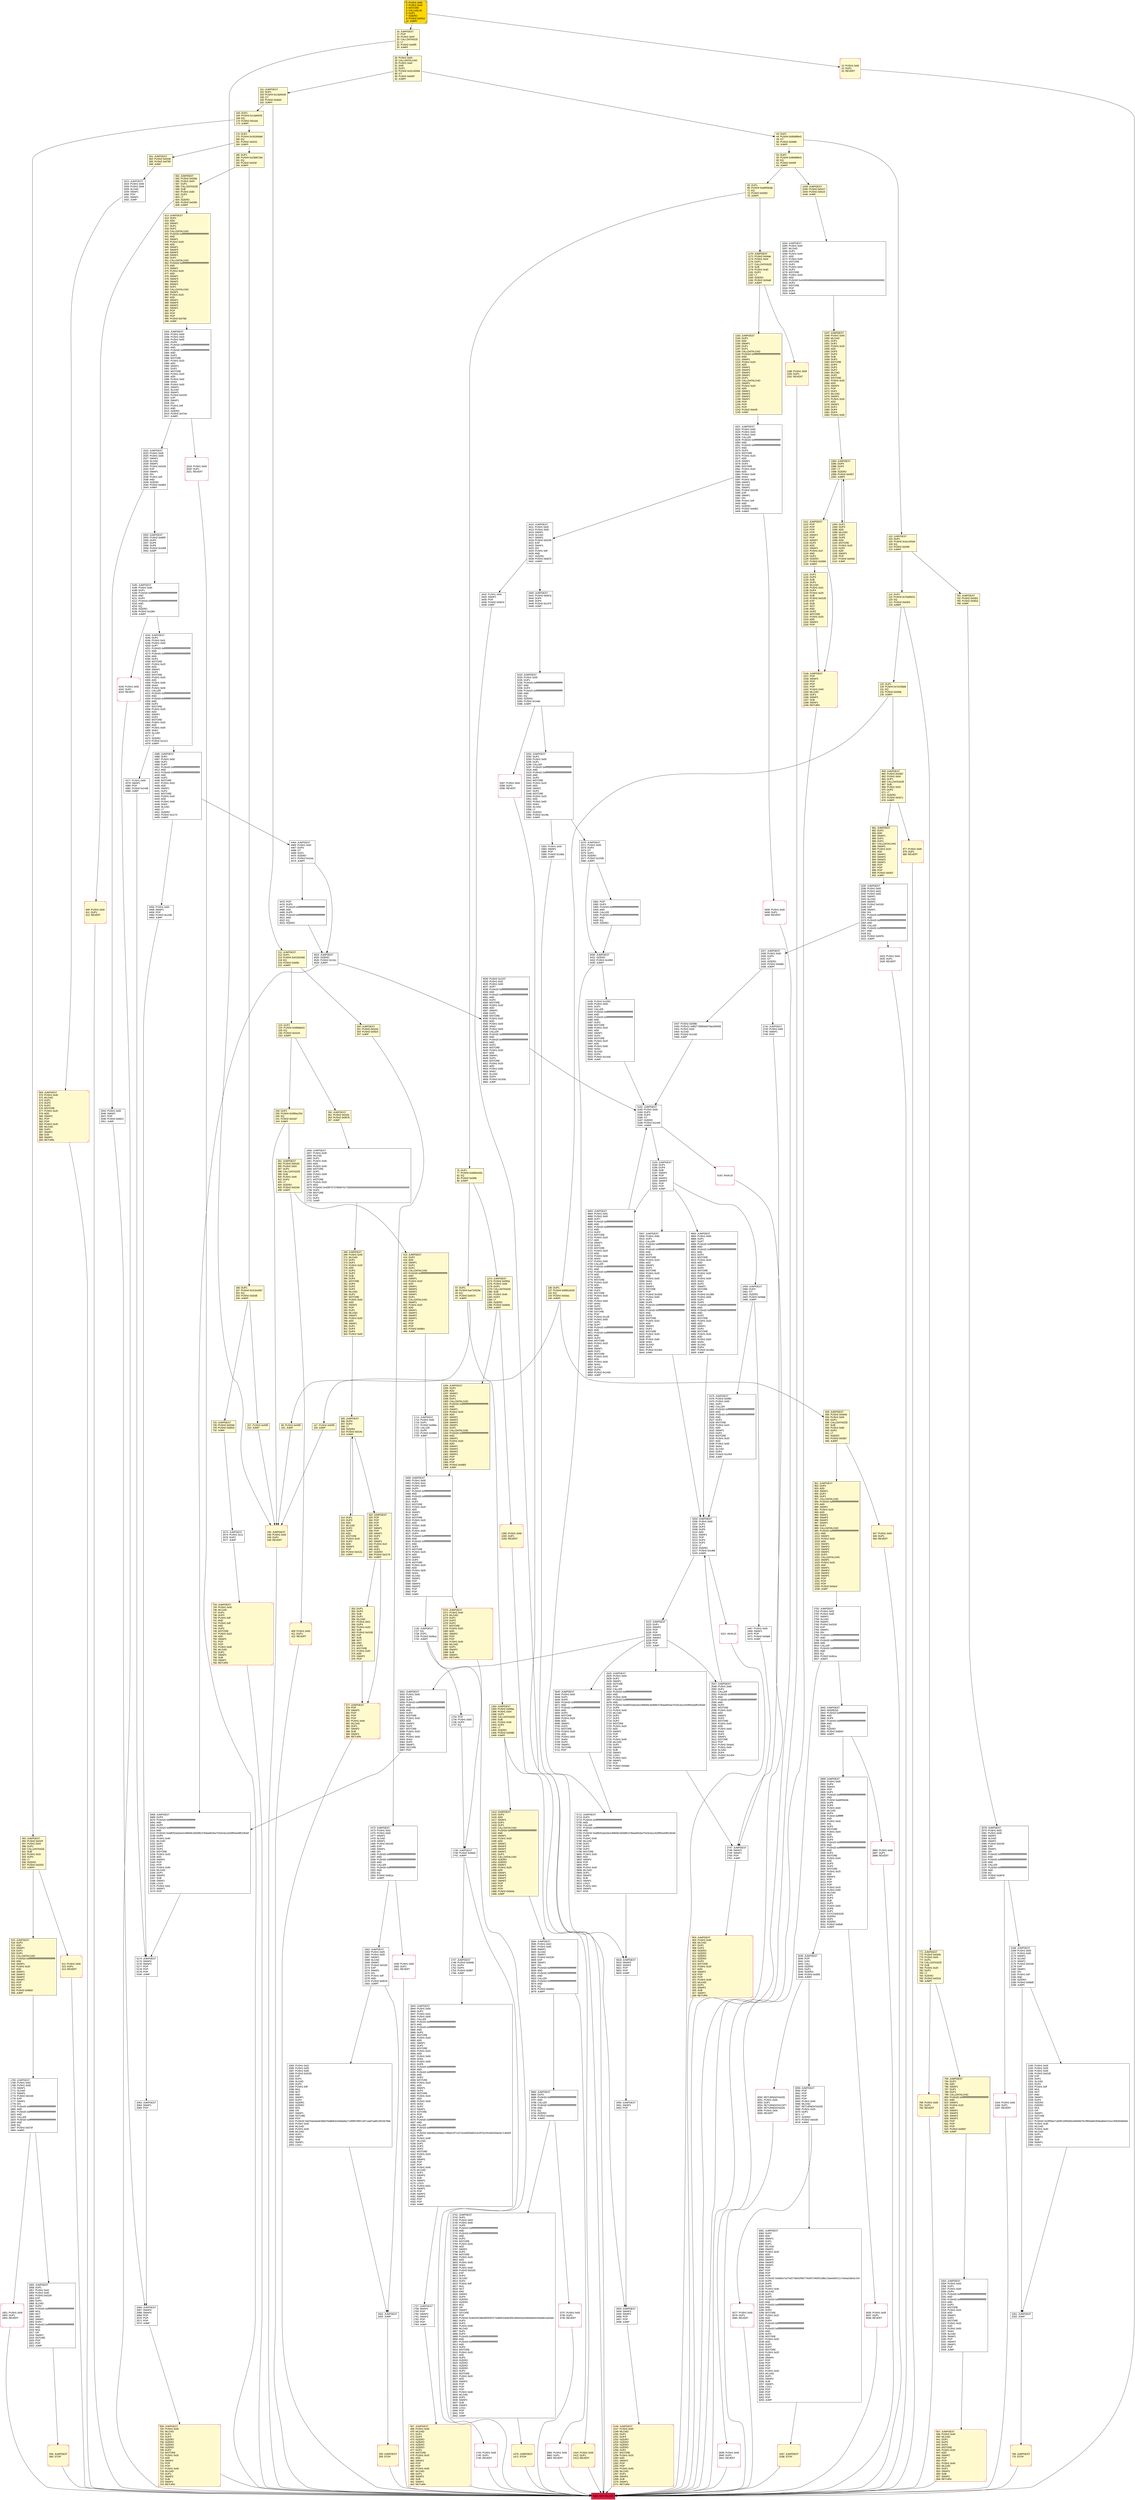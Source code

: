 digraph G {
bgcolor=transparent rankdir=UD;
node [shape=box style=filled color=black fillcolor=white fontname=arial fontcolor=black];
2066 [label="2066: JUMPDEST\l2067: SWAP4\l2068: SWAP3\l2069: POP\l2070: POP\l2071: POP\l2072: JUMP\l" ];
2475 [label="2475: JUMPDEST\l2476: PUSH2 0x09f3\l2479: PUSH1 0x00\l2481: DUP1\l2482: CALLER\l2483: PUSH20 0xffffffffffffffffffffffffffffffffffffffff\l2504: AND\l2505: PUSH20 0xffffffffffffffffffffffffffffffffffffffff\l2526: AND\l2527: DUP2\l2528: MSTORE\l2529: PUSH1 0x20\l2531: ADD\l2532: SWAP1\l2533: DUP2\l2534: MSTORE\l2535: PUSH1 0x20\l2537: ADD\l2538: PUSH1 0x00\l2540: SHA3\l2541: SLOAD\l2542: DUP4\l2543: PUSH2 0x1454\l2546: JUMP\l" ];
3459 [label="3459: JUMPDEST\l3460: PUSH1 0x00\l3462: PUSH1 0x01\l3464: PUSH1 0x00\l3466: DUP5\l3467: PUSH20 0xffffffffffffffffffffffffffffffffffffffff\l3488: AND\l3489: PUSH20 0xffffffffffffffffffffffffffffffffffffffff\l3510: AND\l3511: DUP2\l3512: MSTORE\l3513: PUSH1 0x20\l3515: ADD\l3516: SWAP1\l3517: DUP2\l3518: MSTORE\l3519: PUSH1 0x20\l3521: ADD\l3522: PUSH1 0x00\l3524: SHA3\l3525: PUSH1 0x00\l3527: DUP4\l3528: PUSH20 0xffffffffffffffffffffffffffffffffffffffff\l3549: AND\l3550: PUSH20 0xffffffffffffffffffffffffffffffffffffffff\l3571: AND\l3572: DUP2\l3573: MSTORE\l3574: PUSH1 0x20\l3576: ADD\l3577: SWAP1\l3578: DUP2\l3579: MSTORE\l3580: PUSH1 0x20\l3582: ADD\l3583: PUSH1 0x00\l3585: SHA3\l3586: SLOAD\l3587: SWAP1\l3588: POP\l3589: SWAP3\l3590: SWAP2\l3591: POP\l3592: POP\l3593: JUMP\l" ];
1188 [label="1188: PUSH1 0x00\l1190: DUP1\l1191: REVERT\l" fillcolor=lemonchiffon shape=Msquare color=crimson ];
2547 [label="2547: JUMPDEST\l2548: PUSH1 0x00\l2550: DUP1\l2551: CALLER\l2552: PUSH20 0xffffffffffffffffffffffffffffffffffffffff\l2573: AND\l2574: PUSH20 0xffffffffffffffffffffffffffffffffffffffff\l2595: AND\l2596: DUP2\l2597: MSTORE\l2598: PUSH1 0x20\l2600: ADD\l2601: SWAP1\l2602: DUP2\l2603: MSTORE\l2604: PUSH1 0x20\l2606: ADD\l2607: PUSH1 0x00\l2609: SHA3\l2610: DUP2\l2611: SWAP1\l2612: SSTORE\l2613: POP\l2614: PUSH2 0x0a41\l2617: PUSH1 0x04\l2619: SLOAD\l2620: DUP4\l2621: PUSH2 0x1454\l2624: JUMP\l" ];
3684 [label="3684: JUMPDEST\l3685: DUP2\l3686: PUSH20 0xffffffffffffffffffffffffffffffffffffffff\l3707: AND\l3708: CALLER\l3709: PUSH20 0xffffffffffffffffffffffffffffffffffffffff\l3730: AND\l3731: EQ\l3732: ISZERO\l3733: PUSH2 0x0e9d\l3736: JUMPI\l" ];
5287 [label="5287: PUSH1 0x00\l5289: DUP1\l5290: REVERT\l" shape=Msquare color=crimson ];
1170 [label="1170: JUMPDEST\l1171: PUSH2 0x04de\l1174: PUSH1 0x04\l1176: DUP1\l1177: CALLDATASIZE\l1178: SUB\l1179: PUSH1 0x40\l1181: DUP2\l1182: LT\l1183: ISZERO\l1184: PUSH2 0x04a8\l1187: JUMPI\l" fillcolor=lemonchiffon ];
1084 [label="1084: JUMPDEST\l1085: DUP4\l1086: DUP2\l1087: LT\l1088: ISZERO\l1089: PUSH2 0x0457\l1092: JUMPI\l" fillcolor=lemonchiffon ];
3081 [label="3081: JUMPDEST\l3082: DUP2\l3083: ADD\l3084: SWAP1\l3085: DUP1\l3086: DUP1\l3087: MLOAD\l3088: SWAP1\l3089: PUSH1 0x20\l3091: ADD\l3092: SWAP1\l3093: SWAP3\l3094: SWAP2\l3095: SWAP1\l3096: POP\l3097: POP\l3098: POP\l3099: POP\l3100: PUSH32 0xfab5e7a27e02736e52f60776d307340051d8bc15aee0ef211c7a4aa2a8cdc154\l3133: DUP5\l3134: DUP5\l3135: DUP5\l3136: PUSH1 0x40\l3138: MLOAD\l3139: DUP1\l3140: DUP5\l3141: PUSH20 0xffffffffffffffffffffffffffffffffffffffff\l3162: AND\l3163: PUSH20 0xffffffffffffffffffffffffffffffffffffffff\l3184: AND\l3185: DUP2\l3186: MSTORE\l3187: PUSH1 0x20\l3189: ADD\l3190: DUP4\l3191: PUSH20 0xffffffffffffffffffffffffffffffffffffffff\l3212: AND\l3213: PUSH20 0xffffffffffffffffffffffffffffffffffffffff\l3234: AND\l3235: DUP2\l3236: MSTORE\l3237: PUSH1 0x20\l3239: ADD\l3240: DUP3\l3241: DUP2\l3242: MSTORE\l3243: PUSH1 0x20\l3245: ADD\l3246: SWAP4\l3247: POP\l3248: POP\l3249: POP\l3250: POP\l3251: PUSH1 0x40\l3253: MLOAD\l3254: DUP1\l3255: SWAP2\l3256: SUB\l3257: SWAP1\l3258: LOG1\l3259: POP\l3260: POP\l3261: POP\l3262: POP\l3263: JUMP\l" ];
5222 [label="5222: JUMPDEST\l5223: DUP1\l5224: SWAP2\l5225: POP\l5226: POP\l5227: SWAP3\l5228: SWAP2\l5229: POP\l5230: POP\l5231: JUMP\l" ];
234 [label="234: DUP1\l235: PUSH4 0x095ea7b3\l240: EQ\l241: PUSH2 0x0187\l244: JUMPI\l" fillcolor=lemonchiffon ];
260 [label="260: JUMPDEST\l261: PUSH2 0x010c\l264: PUSH2 0x0678\l267: JUMP\l" fillcolor=lemonchiffon ];
4185 [label="4185: JUMPDEST\l4186: PUSH1 0x00\l4188: DUP1\l4189: PUSH20 0xffffffffffffffffffffffffffffffffffffffff\l4210: AND\l4211: DUP4\l4212: PUSH20 0xffffffffffffffffffffffffffffffffffffffff\l4233: AND\l4234: EQ\l4235: ISZERO\l4236: PUSH2 0x1094\l4239: JUMPI\l" ];
1272 [label="1272: JUMPDEST\l1273: PUSH2 0x055a\l1276: PUSH1 0x04\l1278: DUP1\l1279: CALLDATASIZE\l1280: SUB\l1281: PUSH1 0x40\l1283: DUP2\l1284: LT\l1285: ISZERO\l1286: PUSH2 0x050e\l1289: JUMPI\l" fillcolor=lemonchiffon ];
947 [label="947: PUSH1 0x00\l949: DUP1\l950: REVERT\l" fillcolor=lemonchiffon shape=Msquare color=crimson ];
2078 [label="2078: JUMPDEST\l2079: PUSH1 0x02\l2081: PUSH1 0x00\l2083: SWAP1\l2084: SLOAD\l2085: SWAP1\l2086: PUSH2 0x0100\l2089: EXP\l2090: SWAP1\l2091: DIV\l2092: PUSH20 0xffffffffffffffffffffffffffffffffffffffff\l2113: AND\l2114: PUSH20 0xffffffffffffffffffffffffffffffffffffffff\l2135: AND\l2136: CALLER\l2137: PUSH20 0xffffffffffffffffffffffffffffffffffffffff\l2158: AND\l2159: EQ\l2160: PUSH2 0x0878\l2163: JUMPI\l" ];
2022 [label="2022: JUMPDEST\l2023: PUSH1 0x05\l2025: PUSH1 0x00\l2027: SWAP1\l2028: SLOAD\l2029: SWAP1\l2030: PUSH2 0x0100\l2033: EXP\l2034: SWAP1\l2035: DIV\l2036: PUSH1 0xff\l2038: AND\l2039: ISZERO\l2040: PUSH2 0x0804\l2043: JUMPI\l" ];
1111 [label="1111: JUMPDEST\l1112: POP\l1113: POP\l1114: POP\l1115: POP\l1116: SWAP1\l1117: POP\l1118: SWAP1\l1119: DUP2\l1120: ADD\l1121: SWAP1\l1122: PUSH1 0x1f\l1124: AND\l1125: DUP1\l1126: ISZERO\l1127: PUSH2 0x0484\l1130: JUMPI\l" fillcolor=lemonchiffon ];
0 [label="0: PUSH1 0x80\l2: PUSH1 0x40\l4: MSTORE\l5: CALLVALUE\l6: DUP1\l7: ISZERO\l8: PUSH2 0x0010\l11: JUMPI\l" fillcolor=lemonchiffon shape=Msquare fillcolor=gold ];
1726 [label="1726: JUMPDEST\l1727: EQ\l1728: DUP1\l1729: PUSH2 0x06ca\l1732: JUMPI\l" ];
3943 [label="3943: JUMPDEST\l3944: PUSH1 0x00\l3946: DUP2\l3947: PUSH1 0x01\l3949: PUSH1 0x00\l3951: CALLER\l3952: PUSH20 0xffffffffffffffffffffffffffffffffffffffff\l3973: AND\l3974: PUSH20 0xffffffffffffffffffffffffffffffffffffffff\l3995: AND\l3996: DUP2\l3997: MSTORE\l3998: PUSH1 0x20\l4000: ADD\l4001: SWAP1\l4002: DUP2\l4003: MSTORE\l4004: PUSH1 0x20\l4006: ADD\l4007: PUSH1 0x00\l4009: SHA3\l4010: PUSH1 0x00\l4012: DUP6\l4013: PUSH20 0xffffffffffffffffffffffffffffffffffffffff\l4034: AND\l4035: PUSH20 0xffffffffffffffffffffffffffffffffffffffff\l4056: AND\l4057: DUP2\l4058: MSTORE\l4059: PUSH1 0x20\l4061: ADD\l4062: SWAP1\l4063: DUP2\l4064: MSTORE\l4065: PUSH1 0x20\l4067: ADD\l4068: PUSH1 0x00\l4070: SHA3\l4071: DUP2\l4072: SWAP1\l4073: SSTORE\l4074: POP\l4075: DUP3\l4076: PUSH20 0xffffffffffffffffffffffffffffffffffffffff\l4097: AND\l4098: CALLER\l4099: PUSH20 0xffffffffffffffffffffffffffffffffffffffff\l4120: AND\l4121: PUSH32 0x8c5be1e5ebec7d5bd14f71427d1e84f3dd0314c0f7b2291e5b200ac8c7c3b925\l4154: DUP5\l4155: PUSH1 0x40\l4157: MLOAD\l4158: DUP1\l4159: DUP3\l4160: DUP2\l4161: MSTORE\l4162: PUSH1 0x20\l4164: ADD\l4165: SWAP2\l4166: POP\l4167: POP\l4168: PUSH1 0x40\l4170: MLOAD\l4171: DUP1\l4172: SWAP2\l4173: SUB\l4174: SWAP1\l4175: LOG3\l4176: PUSH1 0x01\l4178: SWAP1\l4179: POP\l4180: SWAP3\l4181: SWAP2\l4182: POP\l4183: POP\l4184: JUMP\l" ];
1156 [label="1156: JUMPDEST\l1157: POP\l1158: SWAP3\l1159: POP\l1160: POP\l1161: POP\l1162: PUSH1 0x40\l1164: MLOAD\l1165: DUP1\l1166: SWAP2\l1167: SUB\l1168: SWAP1\l1169: RETURN\l" fillcolor=lemonchiffon shape=Msquare color=crimson ];
2467 [label="2467: PUSH1 0x00\l2469: SWAP1\l2470: POP\l2471: PUSH2 0x0abb\l2474: JUMP\l" ];
1472 [label="1472: JUMPDEST\l1473: PUSH1 0x02\l1475: PUSH1 0x00\l1477: SWAP1\l1478: SLOAD\l1479: SWAP1\l1480: PUSH2 0x0100\l1483: EXP\l1484: SWAP1\l1485: DIV\l1486: PUSH20 0xffffffffffffffffffffffffffffffffffffffff\l1507: AND\l1508: PUSH20 0xffffffffffffffffffffffffffffffffffffffff\l1529: AND\l1530: CALLER\l1531: PUSH20 0xffffffffffffffffffffffffffffffffffffffff\l1552: AND\l1553: EQ\l1554: PUSH2 0x061a\l1557: JUMPI\l" ];
5712 [label="5712: JUMPDEST\l5713: DUP3\l5714: PUSH20 0xffffffffffffffffffffffffffffffffffffffff\l5735: AND\l5736: CALLER\l5737: PUSH20 0xffffffffffffffffffffffffffffffffffffffff\l5758: AND\l5759: PUSH32 0xddf252ad1be2c89b69c2b068fc378daa952ba7f163c4a11628f55a4df523b3ef\l5792: DUP5\l5793: PUSH1 0x40\l5795: MLOAD\l5796: DUP1\l5797: DUP3\l5798: DUP2\l5799: MSTORE\l5800: PUSH1 0x20\l5802: ADD\l5803: SWAP2\l5804: POP\l5805: POP\l5806: PUSH1 0x40\l5808: MLOAD\l5809: DUP1\l5810: SWAP2\l5811: SUB\l5812: SWAP1\l5813: LOG3\l5814: PUSH1 0x01\l5816: SWAP1\l5817: POP\l" ];
5370 [label="5370: JUMPDEST\l5371: PUSH1 0x00\l5373: DUP3\l5374: GT\l5375: DUP1\l5376: ISZERO\l5377: PUSH2 0x1536\l5380: JUMPI\l" ];
1410 [label="1410: PUSH1 0x00\l1412: DUP1\l1413: REVERT\l" fillcolor=lemonchiffon shape=Msquare color=crimson ];
515 [label="515: JUMPDEST\l516: DUP2\l517: ADD\l518: SWAP1\l519: DUP1\l520: DUP1\l521: CALLDATALOAD\l522: PUSH20 0xffffffffffffffffffffffffffffffffffffffff\l543: AND\l544: SWAP1\l545: PUSH1 0x20\l547: ADD\l548: SWAP1\l549: SWAP3\l550: SWAP2\l551: SWAP1\l552: POP\l553: POP\l554: POP\l555: PUSH2 0x06e5\l558: JUMP\l" fillcolor=lemonchiffon ];
5174 [label="5174: JUMPDEST\l5175: SWAP4\l5176: SWAP3\l5177: POP\l5178: POP\l5179: POP\l5180: JUMP\l" ];
4244 [label="4244: JUMPDEST\l4245: DUP2\l4246: PUSH1 0x01\l4248: PUSH1 0x00\l4250: DUP7\l4251: PUSH20 0xffffffffffffffffffffffffffffffffffffffff\l4272: AND\l4273: PUSH20 0xffffffffffffffffffffffffffffffffffffffff\l4294: AND\l4295: DUP2\l4296: MSTORE\l4297: PUSH1 0x20\l4299: ADD\l4300: SWAP1\l4301: DUP2\l4302: MSTORE\l4303: PUSH1 0x20\l4305: ADD\l4306: PUSH1 0x00\l4308: SHA3\l4309: PUSH1 0x00\l4311: CALLER\l4312: PUSH20 0xffffffffffffffffffffffffffffffffffffffff\l4333: AND\l4334: PUSH20 0xffffffffffffffffffffffffffffffffffffffff\l4355: AND\l4356: DUP2\l4357: MSTORE\l4358: PUSH1 0x20\l4360: ADD\l4361: SWAP1\l4362: DUP2\l4363: MSTORE\l4364: PUSH1 0x20\l4366: ADD\l4367: PUSH1 0x00\l4369: SHA3\l4370: SLOAD\l4371: LT\l4372: ISZERO\l4373: PUSH2 0x1121\l4376: JUMPI\l" ];
1470 [label="1470: JUMPDEST\l1471: STOP\l" fillcolor=lemonchiffon shape=Msquare color=crimson ];
4385 [label="4385: JUMPDEST\l4386: DUP2\l4387: PUSH1 0x00\l4389: DUP1\l4390: DUP7\l4391: PUSH20 0xffffffffffffffffffffffffffffffffffffffff\l4412: AND\l4413: PUSH20 0xffffffffffffffffffffffffffffffffffffffff\l4434: AND\l4435: DUP2\l4436: MSTORE\l4437: PUSH1 0x20\l4439: ADD\l4440: SWAP1\l4441: DUP2\l4442: MSTORE\l4443: PUSH1 0x20\l4445: ADD\l4446: PUSH1 0x00\l4448: SHA3\l4449: SLOAD\l4450: LT\l4451: ISZERO\l4452: PUSH2 0x1170\l4455: JUMPI\l" ];
1294 [label="1294: JUMPDEST\l1295: DUP2\l1296: ADD\l1297: SWAP1\l1298: DUP1\l1299: DUP1\l1300: CALLDATALOAD\l1301: PUSH20 0xffffffffffffffffffffffffffffffffffffffff\l1322: AND\l1323: SWAP1\l1324: PUSH1 0x20\l1326: ADD\l1327: SWAP1\l1328: SWAP3\l1329: SWAP2\l1330: SWAP1\l1331: DUP1\l1332: CALLDATALOAD\l1333: PUSH20 0xffffffffffffffffffffffffffffffffffffffff\l1354: AND\l1355: SWAP1\l1356: PUSH1 0x20\l1358: ADD\l1359: SWAP1\l1360: SWAP3\l1361: SWAP2\l1362: SWAP1\l1363: POP\l1364: POP\l1365: POP\l1366: PUSH2 0x0d83\l1369: JUMP\l" fillcolor=lemonchiffon ];
1765 [label="1765: JUMPDEST\l1766: PUSH1 0x02\l1768: PUSH1 0x00\l1770: SWAP1\l1771: SLOAD\l1772: SWAP1\l1773: PUSH2 0x0100\l1776: EXP\l1777: SWAP1\l1778: DIV\l1779: PUSH20 0xffffffffffffffffffffffffffffffffffffffff\l1800: AND\l1801: PUSH20 0xffffffffffffffffffffffffffffffffffffffff\l1822: AND\l1823: CALLER\l1824: PUSH20 0xffffffffffffffffffffffffffffffffffffffff\l1845: AND\l1846: EQ\l1847: PUSH2 0x073f\l1850: JUMPI\l" ];
4475 [label="4475: POP\l4476: DUP3\l4477: PUSH20 0xffffffffffffffffffffffffffffffffffffffff\l4498: AND\l4499: DUP5\l4500: PUSH20 0xffffffffffffffffffffffffffffffffffffffff\l4521: AND\l4522: EQ\l4523: ISZERO\l" ];
4240 [label="4240: PUSH1 0x00\l4242: DUP1\l4243: REVERT\l" shape=Msquare color=crimson ];
151 [label="151: JUMPDEST\l152: DUP1\l153: PUSH4 0x13af4035\l158: GT\l159: PUSH2 0x00d3\l162: JUMPI\l" fillcolor=lemonchiffon ];
4663 [label="4663: JUMPDEST\l4664: PUSH1 0x01\l4666: PUSH1 0x00\l4668: DUP7\l4669: PUSH20 0xffffffffffffffffffffffffffffffffffffffff\l4690: AND\l4691: PUSH20 0xffffffffffffffffffffffffffffffffffffffff\l4712: AND\l4713: DUP2\l4714: MSTORE\l4715: PUSH1 0x20\l4717: ADD\l4718: SWAP1\l4719: DUP2\l4720: MSTORE\l4721: PUSH1 0x20\l4723: ADD\l4724: PUSH1 0x00\l4726: SHA3\l4727: PUSH1 0x00\l4729: CALLER\l4730: PUSH20 0xffffffffffffffffffffffffffffffffffffffff\l4751: AND\l4752: PUSH20 0xffffffffffffffffffffffffffffffffffffffff\l4773: AND\l4774: DUP2\l4775: MSTORE\l4776: PUSH1 0x20\l4778: ADD\l4779: SWAP1\l4780: DUP2\l4781: MSTORE\l4782: PUSH1 0x20\l4784: ADD\l4785: PUSH1 0x00\l4787: SHA3\l4788: DUP2\l4789: SWAP1\l4790: SSTORE\l4791: POP\l4792: PUSH2 0x12ff\l4795: PUSH1 0x00\l4797: DUP1\l4798: DUP7\l4799: PUSH20 0xffffffffffffffffffffffffffffffffffffffff\l4820: AND\l4821: PUSH20 0xffffffffffffffffffffffffffffffffffffffff\l4842: AND\l4843: DUP2\l4844: MSTORE\l4845: PUSH1 0x20\l4847: ADD\l4848: SWAP1\l4849: DUP2\l4850: MSTORE\l4851: PUSH1 0x20\l4853: ADD\l4854: PUSH1 0x00\l4856: SHA3\l4857: SLOAD\l4858: DUP4\l4859: PUSH2 0x143d\l4862: JUMP\l" ];
147 [label="147: PUSH2 0x00f5\l150: JUMP\l" fillcolor=lemonchiffon ];
409 [label="409: PUSH1 0x00\l411: DUP1\l412: REVERT\l" fillcolor=lemonchiffon shape=Msquare color=crimson ];
3737 [label="3737: PUSH1 0x00\l3739: DUP1\l3740: REVERT\l" shape=Msquare color=crimson ];
3039 [label="3039: JUMPDEST\l3040: POP\l3041: GAS\l3042: CALL\l3043: ISZERO\l3044: DUP1\l3045: ISZERO\l3046: PUSH2 0x0bf3\l3049: JUMPI\l" ];
4377 [label="4377: PUSH1 0x00\l4379: SWAP1\l4380: POP\l4381: PUSH2 0x1436\l4384: JUMP\l" ];
881 [label="881: JUMPDEST\l882: DUP2\l883: ADD\l884: SWAP1\l885: DUP1\l886: DUP1\l887: CALLDATALOAD\l888: SWAP1\l889: PUSH1 0x20\l891: ADD\l892: SWAP1\l893: SWAP3\l894: SWAP2\l895: SWAP1\l896: POP\l897: POP\l898: POP\l899: PUSH2 0x091f\l902: JUMP\l" fillcolor=lemonchiffon ];
1654 [label="1654: JUMPDEST\l1655: JUMP\l" ];
1747 [label="1747: JUMPDEST\l1748: PUSH2 0x06dd\l1751: DUP4\l1752: DUP4\l1753: PUSH2 0x0f67\l1756: JUMP\l" ];
2263 [label="2263: JUMPDEST\l2264: PUSH1 0x00\l2266: DUP1\l2267: PUSH1 0x00\l2269: DUP4\l2270: PUSH20 0xffffffffffffffffffffffffffffffffffffffff\l2291: AND\l2292: PUSH20 0xffffffffffffffffffffffffffffffffffffffff\l2313: AND\l2314: DUP2\l2315: MSTORE\l2316: PUSH1 0x20\l2318: ADD\l2319: SWAP1\l2320: DUP2\l2321: MSTORE\l2322: PUSH1 0x20\l2324: ADD\l2325: PUSH1 0x00\l2327: SHA3\l2328: SLOAD\l2329: SWAP1\l2330: POP\l2331: SWAP2\l2332: SWAP1\l2333: POP\l2334: JUMP\l" ];
2018 [label="2018: PUSH1 0x00\l2020: DUP1\l2021: REVERT\l" shape=Msquare color=crimson ];
5362 [label="5362: PUSH1 0x00\l5364: SWAP1\l5365: POP\l5366: PUSH2 0x16ba\l5369: JUMP\l" ];
591 [label="591: JUMPDEST\l592: PUSH2 0x02bb\l595: PUSH1 0x04\l597: DUP1\l598: CALLDATASIZE\l599: SUB\l600: PUSH1 0x60\l602: DUP2\l603: LT\l604: ISZERO\l605: PUSH2 0x0265\l608: JUMPI\l" fillcolor=lemonchiffon ];
4524 [label="4524: JUMPDEST\l4525: ISZERO\l4526: PUSH2 0x13cc\l4529: JUMPI\l" ];
3453 [label="3453: JUMPDEST\l3454: SWAP3\l3455: SWAP2\l3456: POP\l3457: POP\l3458: JUMP\l" ];
2752 [label="2752: JUMPDEST\l2753: PUSH1 0x02\l2755: PUSH1 0x00\l2757: SWAP1\l2758: SLOAD\l2759: SWAP1\l2760: PUSH2 0x0100\l2763: EXP\l2764: SWAP1\l2765: DIV\l2766: PUSH20 0xffffffffffffffffffffffffffffffffffffffff\l2787: AND\l2788: PUSH20 0xffffffffffffffffffffffffffffffffffffffff\l2809: AND\l2810: CALLER\l2811: PUSH20 0xffffffffffffffffffffffffffffffffffffffff\l2832: AND\l2833: EQ\l2834: PUSH2 0x0b1a\l2837: JUMPI\l" ];
5068 [label="5068: JUMPDEST\l5069: DUP3\l5070: PUSH20 0xffffffffffffffffffffffffffffffffffffffff\l5091: AND\l5092: DUP5\l5093: PUSH20 0xffffffffffffffffffffffffffffffffffffffff\l5114: AND\l5115: PUSH32 0xddf252ad1be2c89b69c2b068fc378daa952ba7f163c4a11628f55a4df523b3ef\l5148: DUP5\l5149: PUSH1 0x40\l5151: MLOAD\l5152: DUP1\l5153: DUP3\l5154: DUP2\l5155: MSTORE\l5156: PUSH1 0x20\l5158: ADD\l5159: SWAP2\l5160: POP\l5161: POP\l5162: PUSH1 0x40\l5164: MLOAD\l5165: DUP1\l5166: SWAP2\l5167: SUB\l5168: SWAP1\l5169: LOG3\l5170: PUSH1 0x01\l5172: SWAP1\l5173: POP\l" ];
5204 [label="5204: JUMPDEST\l5205: PUSH1 0x00\l5207: DUP1\l5208: DUP3\l5209: DUP5\l5210: ADD\l5211: SWAP1\l5212: POP\l5213: DUP4\l5214: DUP2\l5215: LT\l5216: ISZERO\l5217: PUSH2 0x1466\l5220: JUMPI\l" ];
5291 [label="5291: JUMPDEST\l5292: DUP2\l5293: PUSH1 0x00\l5295: DUP1\l5296: CALLER\l5297: PUSH20 0xffffffffffffffffffffffffffffffffffffffff\l5318: AND\l5319: PUSH20 0xffffffffffffffffffffffffffffffffffffffff\l5340: AND\l5341: DUP2\l5342: MSTORE\l5343: PUSH1 0x20\l5345: ADD\l5346: SWAP1\l5347: DUP2\l5348: MSTORE\l5349: PUSH1 0x20\l5351: ADD\l5352: PUSH1 0x00\l5354: SHA3\l5355: SLOAD\l5356: LT\l5357: ISZERO\l5358: PUSH2 0x14fa\l5361: JUMPI\l" ];
185 [label="185: DUP1\l186: PUSH4 0x23b872dd\l191: EQ\l192: PUSH2 0x024f\l195: JUMPI\l" fillcolor=lemonchiffon ];
4456 [label="4456: PUSH1 0x00\l4458: SWAP1\l4459: POP\l4460: PUSH2 0x1436\l4463: JUMP\l" ];
211 [label="211: JUMPDEST\l212: DUP1\l213: PUSH4 0x01502460\l218: EQ\l219: PUSH2 0x00fa\l222: JUMPI\l" fillcolor=lemonchiffon ];
725 [label="725: JUMPDEST\l726: PUSH2 0x02dd\l729: PUSH2 0x0819\l732: JUMP\l" fillcolor=lemonchiffon ];
26 [label="26: PUSH1 0x00\l28: CALLDATALOAD\l29: PUSH1 0xe0\l31: SHR\l32: DUP1\l33: PUSH4 0x31c420d4\l38: GT\l39: PUSH2 0x0097\l42: JUMPI\l" fillcolor=lemonchiffon ];
511 [label="511: PUSH1 0x00\l513: DUP1\l514: REVERT\l" fillcolor=lemonchiffon shape=Msquare color=crimson ];
2459 [label="2459: JUMPDEST\l2460: DUP3\l2461: GT\l2462: ISZERO\l2463: PUSH2 0x09ab\l2466: JUMPI\l" ];
5507 [label="5507: JUMPDEST\l5508: PUSH1 0x00\l5510: DUP1\l5511: CALLER\l5512: PUSH20 0xffffffffffffffffffffffffffffffffffffffff\l5533: AND\l5534: PUSH20 0xffffffffffffffffffffffffffffffffffffffff\l5555: AND\l5556: DUP2\l5557: MSTORE\l5558: PUSH1 0x20\l5560: ADD\l5561: SWAP1\l5562: DUP2\l5563: MSTORE\l5564: PUSH1 0x20\l5566: ADD\l5567: PUSH1 0x00\l5569: SHA3\l5570: DUP2\l5571: SWAP1\l5572: SSTORE\l5573: POP\l5574: PUSH2 0x160d\l5577: PUSH1 0x00\l5579: DUP1\l5580: DUP6\l5581: PUSH20 0xffffffffffffffffffffffffffffffffffffffff\l5602: AND\l5603: PUSH20 0xffffffffffffffffffffffffffffffffffffffff\l5624: AND\l5625: DUP2\l5626: MSTORE\l5627: PUSH1 0x20\l5629: ADD\l5630: SWAP1\l5631: DUP2\l5632: MSTORE\l5633: PUSH1 0x20\l5635: ADD\l5636: PUSH1 0x00\l5638: SHA3\l5639: SLOAD\l5640: DUP4\l5641: PUSH2 0x1454\l5644: JUMP\l" ];
1131 [label="1131: DUP1\l1132: DUP3\l1133: SUB\l1134: DUP1\l1135: MLOAD\l1136: PUSH1 0x01\l1138: DUP4\l1139: PUSH1 0x20\l1141: SUB\l1142: PUSH2 0x0100\l1145: EXP\l1146: SUB\l1147: NOT\l1148: AND\l1149: DUP2\l1150: MSTORE\l1151: PUSH1 0x20\l1153: ADD\l1154: SWAP2\l1155: POP\l" fillcolor=lemonchiffon ];
2168 [label="2168: JUMPDEST\l2169: PUSH1 0x05\l2171: PUSH1 0x00\l2173: SWAP1\l2174: SLOAD\l2175: SWAP1\l2176: PUSH2 0x0100\l2179: EXP\l2180: SWAP1\l2181: DIV\l2182: PUSH1 0xff\l2184: AND\l2185: ISZERO\l2186: PUSH2 0x08d5\l2189: JUMPI\l" ];
5001 [label="5001: JUMPDEST\l5002: PUSH1 0x00\l5004: DUP1\l5005: DUP6\l5006: PUSH20 0xffffffffffffffffffffffffffffffffffffffff\l5027: AND\l5028: PUSH20 0xffffffffffffffffffffffffffffffffffffffff\l5049: AND\l5050: DUP2\l5051: MSTORE\l5052: PUSH1 0x20\l5054: ADD\l5055: SWAP1\l5056: DUP2\l5057: MSTORE\l5058: PUSH1 0x20\l5060: ADD\l5061: PUSH1 0x00\l5063: SHA3\l5064: DUP2\l5065: SWAP1\l5066: SSTORE\l5067: POP\l" ];
314 [label="314: DUP1\l315: DUP3\l316: ADD\l317: MLOAD\l318: DUP2\l319: DUP5\l320: ADD\l321: MSTORE\l322: PUSH1 0x20\l324: DUP2\l325: ADD\l326: SWAP1\l327: POP\l328: PUSH2 0x0131\l331: JUMP\l" fillcolor=lemonchiffon ];
102 [label="102: JUMPDEST\l103: DUP1\l104: PUSH4 0x31c420d4\l109: EQ\l110: PUSH2 0x02f9\l113: JUMPI\l" fillcolor=lemonchiffon ];
207 [label="207: PUSH2 0x00f5\l210: JUMP\l" fillcolor=lemonchiffon ];
733 [label="733: JUMPDEST\l734: PUSH1 0x40\l736: MLOAD\l737: DUP1\l738: DUP3\l739: PUSH1 0xff\l741: AND\l742: PUSH1 0xff\l744: AND\l745: DUP2\l746: MSTORE\l747: PUSH1 0x20\l749: ADD\l750: SWAP2\l751: POP\l752: POP\l753: PUSH1 0x40\l755: MLOAD\l756: DUP1\l757: SWAP2\l758: SUB\l759: SWAP1\l760: RETURN\l" fillcolor=lemonchiffon shape=Msquare color=crimson ];
174 [label="174: DUP1\l175: PUSH4 0x18160ddd\l180: EQ\l181: PUSH2 0x0231\l184: JUMPI\l" fillcolor=lemonchiffon ];
352 [label="352: DUP1\l353: DUP3\l354: SUB\l355: DUP1\l356: MLOAD\l357: PUSH1 0x01\l359: DUP4\l360: PUSH1 0x20\l362: SUB\l363: PUSH2 0x0100\l366: EXP\l367: SUB\l368: NOT\l369: AND\l370: DUP2\l371: MSTORE\l372: PUSH1 0x20\l374: ADD\l375: SWAP2\l376: POP\l" fillcolor=lemonchiffon ];
223 [label="223: DUP1\l224: PUSH4 0x06fdde03\l229: EQ\l230: PUSH2 0x0104\l233: JUMPI\l" fillcolor=lemonchiffon ];
3321 [label="3321: JUMPDEST\l3322: PUSH1 0x00\l3324: PUSH1 0x03\l3326: PUSH1 0x00\l3328: CALLER\l3329: PUSH20 0xffffffffffffffffffffffffffffffffffffffff\l3350: AND\l3351: PUSH20 0xffffffffffffffffffffffffffffffffffffffff\l3372: AND\l3373: DUP2\l3374: MSTORE\l3375: PUSH1 0x20\l3377: ADD\l3378: SWAP1\l3379: DUP2\l3380: MSTORE\l3381: PUSH1 0x20\l3383: ADD\l3384: PUSH1 0x00\l3386: SHA3\l3387: PUSH1 0x00\l3389: SWAP1\l3390: SLOAD\l3391: SWAP1\l3392: PUSH2 0x0100\l3395: EXP\l3396: SWAP1\l3397: DIV\l3398: PUSH1 0xff\l3400: AND\l3401: ISZERO\l3402: PUSH2 0x0d52\l3405: JUMPI\l" ];
1743 [label="1743: PUSH1 0x00\l1745: DUP1\l1746: REVERT\l" shape=Msquare color=crimson ];
2625 [label="2625: JUMPDEST\l2626: PUSH1 0x04\l2628: DUP2\l2629: SWAP1\l2630: SSTORE\l2631: POP\l2632: CALLER\l2633: PUSH20 0xffffffffffffffffffffffffffffffffffffffff\l2654: AND\l2655: PUSH1 0x00\l2657: PUSH20 0xffffffffffffffffffffffffffffffffffffffff\l2678: AND\l2679: PUSH32 0xddf252ad1be2c89b69c2b068fc378daa952ba7f163c4a11628f55a4df523b3ef\l2712: DUP5\l2713: PUSH1 0x40\l2715: MLOAD\l2716: DUP1\l2717: DUP3\l2718: DUP2\l2719: MSTORE\l2720: PUSH1 0x20\l2722: ADD\l2723: SWAP2\l2724: POP\l2725: POP\l2726: PUSH1 0x40\l2728: MLOAD\l2729: DUP1\l2730: SWAP2\l2731: SUB\l2732: SWAP1\l2733: LOG3\l2734: PUSH1 0x01\l2736: SWAP1\l2737: POP\l2738: PUSH2 0x0abb\l2741: JUMP\l" ];
136 [label="136: DUP1\l137: PUSH4 0x89519c50\l142: EQ\l143: PUSH2 0x03a1\l146: JUMPI\l" fillcolor=lemonchiffon ];
5193 [label="5193: JUMPDEST\l5194: DUP2\l5195: DUP4\l5196: SUB\l5197: SWAP1\l5198: POP\l5199: SWAP3\l5200: SWAP2\l5201: POP\l5202: POP\l5203: JUMP\l" ];
3059 [label="3059: JUMPDEST\l3060: POP\l3061: POP\l3062: POP\l3063: POP\l3064: PUSH1 0x40\l3066: MLOAD\l3067: RETURNDATASIZE\l3068: PUSH1 0x20\l3070: DUP2\l3071: LT\l3072: ISZERO\l3073: PUSH2 0x0c09\l3076: JUMPI\l" ];
1192 [label="1192: JUMPDEST\l1193: DUP2\l1194: ADD\l1195: SWAP1\l1196: DUP1\l1197: DUP1\l1198: CALLDATALOAD\l1199: PUSH20 0xffffffffffffffffffffffffffffffffffffffff\l1220: AND\l1221: SWAP1\l1222: PUSH1 0x20\l1224: ADD\l1225: SWAP1\l1226: SWAP3\l1227: SWAP2\l1228: SWAP1\l1229: DUP1\l1230: CALLDATALOAD\l1231: SWAP1\l1232: PUSH1 0x20\l1234: ADD\l1235: SWAP1\l1236: SWAP3\l1237: SWAP2\l1238: SWAP1\l1239: POP\l1240: POP\l1241: POP\l1242: PUSH2 0x0cf9\l1245: JUMP\l" fillcolor=lemonchiffon ];
1933 [label="1933: JUMPDEST\l1934: PUSH1 0x00\l1936: PUSH1 0x03\l1938: PUSH1 0x00\l1940: DUP6\l1941: PUSH20 0xffffffffffffffffffffffffffffffffffffffff\l1962: AND\l1963: PUSH20 0xffffffffffffffffffffffffffffffffffffffff\l1984: AND\l1985: DUP2\l1986: MSTORE\l1987: PUSH1 0x20\l1989: ADD\l1990: SWAP1\l1991: DUP2\l1992: MSTORE\l1993: PUSH1 0x20\l1995: ADD\l1996: PUSH1 0x00\l1998: SHA3\l1999: PUSH1 0x00\l2001: SWAP1\l2002: SLOAD\l2003: SWAP1\l2004: PUSH2 0x0100\l2007: EXP\l2008: SWAP1\l2009: DIV\l2010: PUSH1 0xff\l2012: AND\l2013: ISZERO\l2014: PUSH2 0x07e6\l2017: JUMPI\l" ];
1562 [label="1562: JUMPDEST\l1563: PUSH1 0x05\l1565: PUSH1 0x00\l1567: SWAP1\l1568: SLOAD\l1569: SWAP1\l1570: PUSH2 0x0100\l1573: EXP\l1574: SWAP1\l1575: DIV\l1576: PUSH1 0xff\l1578: AND\l1579: PUSH2 0x0676\l1582: JUMPI\l" ];
2842 [label="2842: JUMPDEST\l2843: ADDRESS\l2844: PUSH20 0xffffffffffffffffffffffffffffffffffffffff\l2865: AND\l2866: DUP4\l2867: PUSH20 0xffffffffffffffffffffffffffffffffffffffff\l2888: AND\l2889: EQ\l2890: ISZERO\l2891: PUSH2 0x0b53\l2894: JUMPI\l" ];
196 [label="196: DUP1\l197: PUSH4 0x313ce567\l202: EQ\l203: PUSH2 0x02d5\l206: JUMPI\l" fillcolor=lemonchiffon ];
1855 [label="1855: JUMPDEST\l1856: DUP1\l1857: PUSH1 0x02\l1859: PUSH1 0x00\l1861: PUSH2 0x0100\l1864: EXP\l1865: DUP2\l1866: SLOAD\l1867: DUP2\l1868: PUSH20 0xffffffffffffffffffffffffffffffffffffffff\l1889: MUL\l1890: NOT\l1891: AND\l1892: SWAP1\l1893: DUP4\l1894: PUSH20 0xffffffffffffffffffffffffffffffffffffffff\l1915: AND\l1916: MUL\l1917: OR\l1918: SWAP1\l1919: SSTORE\l1920: POP\l1921: POP\l1922: JUMP\l" ];
3035 [label="3035: PUSH1 0x00\l3037: DUP1\l3038: REVERT\l" shape=Msquare color=crimson ];
163 [label="163: DUP1\l164: PUSH4 0x13af4035\l169: EQ\l170: PUSH2 0x01ed\l173: JUMPI\l" fillcolor=lemonchiffon ];
1757 [label="1757: JUMPDEST\l1758: SWAP1\l1759: POP\l1760: SWAP3\l1761: SWAP2\l1762: POP\l1763: POP\l1764: JUMP\l" ];
859 [label="859: JUMPDEST\l860: PUSH2 0x0387\l863: PUSH1 0x04\l865: DUP1\l866: CALLDATASIZE\l867: SUB\l868: PUSH1 0x20\l870: DUP2\l871: LT\l872: ISZERO\l873: PUSH2 0x0371\l876: JUMPI\l" fillcolor=lemonchiffon ];
1923 [label="1923: JUMPDEST\l1924: PUSH1 0x00\l1926: PUSH1 0x04\l1928: SLOAD\l1929: SWAP1\l1930: POP\l1931: SWAP1\l1932: JUMP\l" ];
5818 [label="5818: JUMPDEST\l5819: SWAP3\l5820: SWAP2\l5821: POP\l5822: POP\l5823: JUMP\l" ];
125 [label="125: DUP1\l126: PUSH4 0x7e1f2bb8\l131: EQ\l132: PUSH2 0x035b\l135: JUMPI\l" fillcolor=lemonchiffon ];
699 [label="699: JUMPDEST\l700: PUSH1 0x40\l702: MLOAD\l703: DUP1\l704: DUP3\l705: ISZERO\l706: ISZERO\l707: ISZERO\l708: ISZERO\l709: DUP2\l710: MSTORE\l711: PUSH1 0x20\l713: ADD\l714: SWAP2\l715: POP\l716: POP\l717: PUSH1 0x40\l719: MLOAD\l720: DUP1\l721: SWAP2\l722: SUB\l723: SWAP1\l724: RETURN\l" fillcolor=lemonchiffon shape=Msquare color=crimson ];
493 [label="493: JUMPDEST\l494: PUSH2 0x022f\l497: PUSH1 0x04\l499: DUP1\l500: CALLDATASIZE\l501: SUB\l502: PUSH1 0x20\l504: DUP2\l505: LT\l506: ISZERO\l507: PUSH2 0x0203\l510: JUMPI\l" fillcolor=lemonchiffon ];
569 [label="569: JUMPDEST\l570: PUSH1 0x40\l572: MLOAD\l573: DUP1\l574: DUP3\l575: DUP2\l576: MSTORE\l577: PUSH1 0x20\l579: ADD\l580: SWAP2\l581: POP\l582: POP\l583: PUSH1 0x40\l585: MLOAD\l586: DUP1\l587: SWAP2\l588: SUB\l589: SWAP1\l590: RETURN\l" fillcolor=lemonchiffon shape=Msquare color=crimson ];
761 [label="761: JUMPDEST\l762: PUSH2 0x0301\l765: PUSH2 0x081e\l768: JUMP\l" fillcolor=lemonchiffon ];
2190 [label="2190: PUSH1 0x00\l2192: PUSH1 0x05\l2194: PUSH1 0x00\l2196: PUSH2 0x0100\l2199: EXP\l2200: DUP2\l2201: SLOAD\l2202: DUP2\l2203: PUSH1 0xff\l2205: MUL\l2206: NOT\l2207: AND\l2208: SWAP1\l2209: DUP4\l2210: ISZERO\l2211: ISZERO\l2212: MUL\l2213: OR\l2214: SWAP1\l2215: SSTORE\l2216: POP\l2217: PUSH32 0x2f05ba71d0df11bf5fa562a6569d70c4f80da84284badbe015ce1456063d0ded\l2250: PUSH1 0x40\l2252: MLOAD\l2253: PUSH1 0x40\l2255: MLOAD\l2256: DUP1\l2257: SWAP2\l2258: SUB\l2259: SWAP1\l2260: LOG1\l" ];
1039 [label="1039: JUMPDEST\l1040: PUSH2 0x0417\l1043: PUSH2 0x0cc0\l1046: JUMP\l" fillcolor=lemonchiffon ];
5381 [label="5381: POP\l5382: DUP3\l5383: PUSH20 0xffffffffffffffffffffffffffffffffffffffff\l5404: AND\l5405: CALLER\l5406: PUSH20 0xffffffffffffffffffffffffffffffffffffffff\l5427: AND\l5428: EQ\l5429: ISZERO\l" ];
2073 [label="2073: JUMPDEST\l2074: PUSH1 0x12\l2076: DUP2\l2077: JUMP\l" ];
769 [label="769: JUMPDEST\l770: STOP\l" fillcolor=lemonchiffon shape=Msquare color=crimson ];
4863 [label="4863: JUMPDEST\l4864: PUSH1 0x00\l4866: DUP1\l4867: DUP7\l4868: PUSH20 0xffffffffffffffffffffffffffffffffffffffff\l4889: AND\l4890: PUSH20 0xffffffffffffffffffffffffffffffffffffffff\l4911: AND\l4912: DUP2\l4913: MSTORE\l4914: PUSH1 0x20\l4916: ADD\l4917: SWAP1\l4918: DUP2\l4919: MSTORE\l4920: PUSH1 0x20\l4922: ADD\l4923: PUSH1 0x00\l4925: SHA3\l4926: DUP2\l4927: SWAP1\l4928: SSTORE\l4929: POP\l4930: PUSH2 0x1389\l4933: PUSH1 0x00\l4935: DUP1\l4936: DUP6\l4937: PUSH20 0xffffffffffffffffffffffffffffffffffffffff\l4958: AND\l4959: PUSH20 0xffffffffffffffffffffffffffffffffffffffff\l4980: AND\l4981: DUP2\l4982: MSTORE\l4983: PUSH1 0x20\l4985: ADD\l4986: SWAP1\l4987: DUP2\l4988: MSTORE\l4989: PUSH1 0x20\l4991: ADD\l4992: PUSH1 0x00\l4994: SHA3\l4995: SLOAD\l4996: DUP4\l4997: PUSH2 0x1454\l5000: JUMP\l" ];
258 [label="258: JUMPDEST\l259: STOP\l" fillcolor=lemonchiffon shape=Msquare color=crimson ];
1037 [label="1037: JUMPDEST\l1038: STOP\l" fillcolor=lemonchiffon shape=Msquare color=crimson ];
1851 [label="1851: PUSH1 0x00\l1853: DUP1\l1854: REVERT\l" shape=Msquare color=crimson ];
391 [label="391: JUMPDEST\l392: PUSH2 0x01d3\l395: PUSH1 0x04\l397: DUP1\l398: CALLDATASIZE\l399: SUB\l400: PUSH1 0x40\l402: DUP2\l403: LT\l404: ISZERO\l405: PUSH2 0x019d\l408: JUMPI\l" fillcolor=lemonchiffon ];
114 [label="114: DUP1\l115: PUSH4 0x70a08231\l120: EQ\l121: PUSH2 0x0303\l124: JUMPI\l" fillcolor=lemonchiffon ];
1713 [label="1713: JUMPDEST\l1714: PUSH1 0x00\l1716: DUP1\l1717: PUSH2 0x06be\l1720: CALLER\l1721: DUP6\l1722: PUSH2 0x0d83\l1725: JUMP\l" ];
3077 [label="3077: PUSH1 0x00\l3079: DUP1\l3080: REVERT\l" shape=Msquare color=crimson ];
1047 [label="1047: JUMPDEST\l1048: PUSH1 0x40\l1050: MLOAD\l1051: DUP1\l1052: DUP1\l1053: PUSH1 0x20\l1055: ADD\l1056: DUP3\l1057: DUP2\l1058: SUB\l1059: DUP3\l1060: MSTORE\l1061: DUP4\l1062: DUP2\l1063: DUP2\l1064: MLOAD\l1065: DUP2\l1066: MSTORE\l1067: PUSH1 0x20\l1069: ADD\l1070: SWAP2\l1071: POP\l1072: DUP1\l1073: MLOAD\l1074: SWAP1\l1075: PUSH1 0x20\l1077: ADD\l1078: SWAP1\l1079: DUP1\l1080: DUP4\l1081: DUP4\l1082: PUSH1 0x00\l" fillcolor=lemonchiffon ];
43 [label="43: DUP1\l44: PUSH4 0x95d89b41\l49: GT\l50: PUSH2 0x0066\l53: JUMPI\l" fillcolor=lemonchiffon ];
87 [label="87: DUP1\l88: PUSH4 0xe724529c\l93: EQ\l94: PUSH2 0x0570\l97: JUMPI\l" fillcolor=lemonchiffon ];
2335 [label="2335: JUMPDEST\l2336: PUSH1 0x00\l2338: PUSH1 0x02\l2340: PUSH1 0x00\l2342: SWAP1\l2343: SLOAD\l2344: SWAP1\l2345: PUSH2 0x0100\l2348: EXP\l2349: SWAP1\l2350: DIV\l2351: PUSH20 0xffffffffffffffffffffffffffffffffffffffff\l2372: AND\l2373: PUSH20 0xffffffffffffffffffffffffffffffffffffffff\l2394: AND\l2395: CALLER\l2396: PUSH20 0xffffffffffffffffffffffffffffffffffffffff\l2417: AND\l2418: EQ\l2419: PUSH2 0x097b\l2422: JUMPI\l" ];
1290 [label="1290: PUSH1 0x00\l1292: DUP1\l1293: REVERT\l" fillcolor=lemonchiffon shape=Msquare color=crimson ];
4530 [label="4530: PUSH2 0x1237\l4533: PUSH1 0x01\l4535: PUSH1 0x00\l4537: DUP7\l4538: PUSH20 0xffffffffffffffffffffffffffffffffffffffff\l4559: AND\l4560: PUSH20 0xffffffffffffffffffffffffffffffffffffffff\l4581: AND\l4582: DUP2\l4583: MSTORE\l4584: PUSH1 0x20\l4586: ADD\l4587: SWAP1\l4588: DUP2\l4589: MSTORE\l4590: PUSH1 0x20\l4592: ADD\l4593: PUSH1 0x00\l4595: SHA3\l4596: PUSH1 0x00\l4598: CALLER\l4599: PUSH20 0xffffffffffffffffffffffffffffffffffffffff\l4620: AND\l4621: PUSH20 0xffffffffffffffffffffffffffffffffffffffff\l4642: AND\l4643: DUP2\l4644: MSTORE\l4645: PUSH1 0x20\l4647: ADD\l4648: SWAP1\l4649: DUP2\l4650: MSTORE\l4651: PUSH1 0x20\l4653: ADD\l4654: PUSH1 0x00\l4656: SHA3\l4657: SLOAD\l4658: DUP4\l4659: PUSH2 0x143d\l4662: JUMP\l" ];
12 [label="12: PUSH1 0x00\l14: DUP1\l15: REVERT\l" fillcolor=lemonchiffon shape=Msquare color=crimson ];
2437 [label="2437: PUSH2 0x099b\l2440: PUSH11 0xf8277896582678ac000000\l2452: PUSH1 0x04\l2454: SLOAD\l2455: PUSH2 0x143d\l2458: JUMP\l" ];
16 [label="16: JUMPDEST\l17: POP\l18: PUSH1 0x04\l20: CALLDATASIZE\l21: LT\l22: PUSH2 0x00f5\l25: JUMPI\l" fillcolor=lemonchiffon ];
1738 [label="1738: JUMPDEST\l1739: PUSH2 0x06d3\l1742: JUMPI\l" ];
789 [label="789: PUSH1 0x00\l791: DUP1\l792: REVERT\l" fillcolor=lemonchiffon shape=Msquare color=crimson ];
3450 [label="3450: JUMPDEST\l3451: SWAP1\l3452: POP\l" ];
5430 [label="5430: JUMPDEST\l5431: ISZERO\l5432: PUSH2 0x1650\l5435: JUMPI\l" ];
76 [label="76: DUP1\l77: PUSH4 0xdd62ed3e\l82: EQ\l83: PUSH2 0x04f8\l86: JUMPI\l" fillcolor=lemonchiffon ];
1558 [label="1558: PUSH1 0x00\l1560: DUP1\l1561: REVERT\l" shape=Msquare color=crimson ];
2838 [label="2838: PUSH1 0x00\l2840: DUP1\l2841: REVERT\l" shape=Msquare color=crimson ];
929 [label="929: JUMPDEST\l930: PUSH2 0x040d\l933: PUSH1 0x04\l935: DUP1\l936: CALLDATASIZE\l937: SUB\l938: PUSH1 0x60\l940: DUP2\l941: LT\l942: ISZERO\l943: PUSH2 0x03b7\l946: JUMPI\l" fillcolor=lemonchiffon ];
332 [label="332: JUMPDEST\l333: POP\l334: POP\l335: POP\l336: POP\l337: SWAP1\l338: POP\l339: SWAP1\l340: DUP2\l341: ADD\l342: SWAP1\l343: PUSH1 0x1f\l345: AND\l346: DUP1\l347: ISZERO\l348: PUSH2 0x0179\l351: JUMPI\l" fillcolor=lemonchiffon ];
250 [label="250: JUMPDEST\l251: PUSH2 0x0102\l254: PUSH2 0x05c0\l257: JUMP\l" fillcolor=lemonchiffon ];
559 [label="559: JUMPDEST\l560: STOP\l" fillcolor=lemonchiffon shape=Msquare color=crimson ];
903 [label="903: JUMPDEST\l904: PUSH1 0x40\l906: MLOAD\l907: DUP1\l908: DUP3\l909: ISZERO\l910: ISZERO\l911: ISZERO\l912: ISZERO\l913: DUP2\l914: MSTORE\l915: PUSH1 0x20\l917: ADD\l918: SWAP2\l919: POP\l920: POP\l921: PUSH1 0x40\l923: MLOAD\l924: DUP1\l925: SWAP2\l926: SUB\l927: SWAP1\l928: RETURN\l" fillcolor=lemonchiffon shape=Msquare color=crimson ];
4464 [label="4464: JUMPDEST\l4465: PUSH1 0x00\l4467: DUP3\l4468: GT\l4469: DUP1\l4470: ISZERO\l4471: PUSH2 0x11ac\l4474: JUMPI\l" ];
1656 [label="1656: JUMPDEST\l1657: PUSH1 0x40\l1659: MLOAD\l1660: DUP1\l1661: PUSH1 0x40\l1663: ADD\l1664: PUSH1 0x40\l1666: MSTORE\l1667: DUP1\l1668: PUSH1 0x09\l1670: DUP2\l1671: MSTORE\l1672: PUSH1 0x20\l1674: ADD\l1675: PUSH32 0x426f737376656761730000000000000000000000000000000000000000000000\l1708: DUP2\l1709: MSTORE\l1710: POP\l1711: DUP2\l1712: JUMP\l" ];
268 [label="268: JUMPDEST\l269: PUSH1 0x40\l271: MLOAD\l272: DUP1\l273: DUP1\l274: PUSH1 0x20\l276: ADD\l277: DUP3\l278: DUP2\l279: SUB\l280: DUP3\l281: MSTORE\l282: DUP4\l283: DUP2\l284: DUP2\l285: MLOAD\l286: DUP2\l287: MSTORE\l288: PUSH1 0x20\l290: ADD\l291: SWAP2\l292: POP\l293: DUP1\l294: MLOAD\l295: SWAP1\l296: PUSH1 0x20\l298: ADD\l299: SWAP1\l300: DUP1\l301: DUP4\l302: DUP4\l303: PUSH1 0x00\l" fillcolor=lemonchiffon ];
3432 [label="3432: PUSH1 0x00\l3434: SWAP1\l3435: POP\l3436: PUSH2 0x0d7d\l3439: JUMP\l" ];
771 [label="771: JUMPDEST\l772: PUSH2 0x0345\l775: PUSH1 0x04\l777: DUP1\l778: CALLDATASIZE\l779: SUB\l780: PUSH1 0x20\l782: DUP2\l783: LT\l784: ISZERO\l785: PUSH2 0x0319\l788: JUMPI\l" fillcolor=lemonchiffon ];
413 [label="413: JUMPDEST\l414: DUP2\l415: ADD\l416: SWAP1\l417: DUP1\l418: DUP1\l419: CALLDATALOAD\l420: PUSH20 0xffffffffffffffffffffffffffffffffffffffff\l441: AND\l442: SWAP1\l443: PUSH1 0x20\l445: ADD\l446: SWAP1\l447: SWAP3\l448: SWAP2\l449: SWAP1\l450: DUP1\l451: CALLDATALOAD\l452: SWAP1\l453: PUSH1 0x20\l455: ADD\l456: SWAP1\l457: SWAP3\l458: SWAP2\l459: SWAP1\l460: POP\l461: POP\l462: POP\l463: PUSH2 0x06b1\l466: JUMP\l" fillcolor=lemonchiffon ];
561 [label="561: JUMPDEST\l562: PUSH2 0x0239\l565: PUSH2 0x0783\l568: JUMP\l" fillcolor=lemonchiffon ];
54 [label="54: DUP1\l55: PUSH4 0x95d89b41\l60: EQ\l61: PUSH2 0x040f\l64: JUMPI\l" fillcolor=lemonchiffon ];
1392 [label="1392: JUMPDEST\l1393: PUSH2 0x05be\l1396: PUSH1 0x04\l1398: DUP1\l1399: CALLDATASIZE\l1400: SUB\l1401: PUSH1 0x40\l1403: DUP2\l1404: LT\l1405: ISZERO\l1406: PUSH2 0x0586\l1409: JUMPI\l" fillcolor=lemonchiffon ];
5824 [label="5824: EXIT BLOCK\l" fillcolor=crimson ];
609 [label="609: PUSH1 0x00\l611: DUP1\l612: REVERT\l" fillcolor=lemonchiffon shape=Msquare color=crimson ];
2063 [label="2063: JUMPDEST\l2064: SWAP1\l2065: POP\l" ];
3680 [label="3680: PUSH1 0x00\l3682: DUP1\l3683: REVERT\l" shape=Msquare color=crimson ];
1583 [label="1583: PUSH1 0x01\l1585: PUSH1 0x05\l1587: PUSH1 0x00\l1589: PUSH2 0x0100\l1592: EXP\l1593: DUP2\l1594: SLOAD\l1595: DUP2\l1596: PUSH1 0xff\l1598: MUL\l1599: NOT\l1600: AND\l1601: SWAP1\l1602: DUP4\l1603: ISZERO\l1604: ISZERO\l1605: MUL\l1606: OR\l1607: SWAP1\l1608: SSTORE\l1609: POP\l1610: PUSH32 0x615acbaede366d76a8b8cb2a9ada6a71495f0786513d71aa97aaf0c3910b78de\l1643: PUSH1 0x40\l1645: MLOAD\l1646: PUSH1 0x40\l1648: MLOAD\l1649: DUP1\l1650: SWAP2\l1651: SUB\l1652: SWAP1\l1653: LOG1\l" ];
3594 [label="3594: JUMPDEST\l3595: PUSH1 0x02\l3597: PUSH1 0x00\l3599: SWAP1\l3600: SLOAD\l3601: SWAP1\l3602: PUSH2 0x0100\l3605: EXP\l3606: SWAP1\l3607: DIV\l3608: PUSH20 0xffffffffffffffffffffffffffffffffffffffff\l3629: AND\l3630: PUSH20 0xffffffffffffffffffffffffffffffffffffffff\l3651: AND\l3652: CALLER\l3653: PUSH20 0xffffffffffffffffffffffffffffffffffffffff\l3674: AND\l3675: EQ\l3676: PUSH2 0x0e64\l3679: JUMPI\l" ];
98 [label="98: PUSH2 0x00f5\l101: JUMP\l" fillcolor=lemonchiffon ];
2052 [label="2052: JUMPDEST\l2053: PUSH2 0x080f\l2056: DUP5\l2057: DUP5\l2058: DUP5\l2059: PUSH2 0x1059\l2062: JUMP\l" ];
3440 [label="3440: JUMPDEST\l3441: PUSH2 0x0d7a\l3444: DUP4\l3445: DUP4\l3446: PUSH2 0x1470\l3449: JUMP\l" ];
5232 [label="5232: JUMPDEST\l5233: PUSH1 0x00\l5235: DUP1\l5236: PUSH20 0xffffffffffffffffffffffffffffffffffffffff\l5257: AND\l5258: DUP4\l5259: PUSH20 0xffffffffffffffffffffffffffffffffffffffff\l5280: AND\l5281: EQ\l5282: ISZERO\l5283: PUSH2 0x14ab\l5286: JUMPI\l" ];
877 [label="877: PUSH1 0x00\l879: DUP1\l880: REVERT\l" fillcolor=lemonchiffon shape=Msquare color=crimson ];
3741 [label="3741: JUMPDEST\l3742: DUP1\l3743: PUSH1 0x03\l3745: PUSH1 0x00\l3747: DUP5\l3748: PUSH20 0xffffffffffffffffffffffffffffffffffffffff\l3769: AND\l3770: PUSH20 0xffffffffffffffffffffffffffffffffffffffff\l3791: AND\l3792: DUP2\l3793: MSTORE\l3794: PUSH1 0x20\l3796: ADD\l3797: SWAP1\l3798: DUP2\l3799: MSTORE\l3800: PUSH1 0x20\l3802: ADD\l3803: PUSH1 0x00\l3805: SHA3\l3806: PUSH1 0x00\l3808: PUSH2 0x0100\l3811: EXP\l3812: DUP2\l3813: SLOAD\l3814: DUP2\l3815: PUSH1 0xff\l3817: MUL\l3818: NOT\l3819: AND\l3820: SWAP1\l3821: DUP4\l3822: ISZERO\l3823: ISZERO\l3824: MUL\l3825: OR\l3826: SWAP1\l3827: SSTORE\l3828: POP\l3829: PUSH32 0x48335238b4855f35377ed80f164e8c6f3c366e54ac00b96a6402d4a9814a03a5\l3862: DUP3\l3863: DUP3\l3864: PUSH1 0x40\l3866: MLOAD\l3867: DUP1\l3868: DUP4\l3869: PUSH20 0xffffffffffffffffffffffffffffffffffffffff\l3890: AND\l3891: PUSH20 0xffffffffffffffffffffffffffffffffffffffff\l3912: AND\l3913: DUP2\l3914: MSTORE\l3915: PUSH1 0x20\l3917: ADD\l3918: DUP3\l3919: ISZERO\l3920: ISZERO\l3921: ISZERO\l3922: ISZERO\l3923: DUP2\l3924: MSTORE\l3925: PUSH1 0x20\l3927: ADD\l3928: SWAP3\l3929: POP\l3930: POP\l3931: POP\l3932: PUSH1 0x40\l3934: MLOAD\l3935: DUP1\l3936: SWAP2\l3937: SUB\l3938: SWAP1\l3939: LOG1\l3940: POP\l3941: POP\l3942: JUMP\l" ];
2164 [label="2164: PUSH1 0x00\l2166: DUP1\l2167: REVERT\l" shape=Msquare color=crimson ];
2423 [label="2423: PUSH1 0x00\l2425: DUP1\l2426: REVERT\l" shape=Msquare color=crimson ];
613 [label="613: JUMPDEST\l614: DUP2\l615: ADD\l616: SWAP1\l617: DUP1\l618: DUP1\l619: CALLDATALOAD\l620: PUSH20 0xffffffffffffffffffffffffffffffffffffffff\l641: AND\l642: SWAP1\l643: PUSH1 0x20\l645: ADD\l646: SWAP1\l647: SWAP3\l648: SWAP2\l649: SWAP1\l650: DUP1\l651: CALLDATALOAD\l652: PUSH20 0xffffffffffffffffffffffffffffffffffffffff\l673: AND\l674: SWAP1\l675: PUSH1 0x20\l677: ADD\l678: SWAP1\l679: SWAP3\l680: SWAP2\l681: SWAP1\l682: DUP1\l683: CALLDATALOAD\l684: SWAP1\l685: PUSH1 0x20\l687: ADD\l688: SWAP1\l689: SWAP3\l690: SWAP2\l691: SWAP1\l692: POP\l693: POP\l694: POP\l695: PUSH2 0x078d\l698: JUMP\l" fillcolor=lemonchiffon ];
951 [label="951: JUMPDEST\l952: DUP2\l953: ADD\l954: SWAP1\l955: DUP1\l956: DUP1\l957: CALLDATALOAD\l958: PUSH20 0xffffffffffffffffffffffffffffffffffffffff\l979: AND\l980: SWAP1\l981: PUSH1 0x20\l983: ADD\l984: SWAP1\l985: SWAP3\l986: SWAP2\l987: SWAP1\l988: DUP1\l989: CALLDATALOAD\l990: PUSH20 0xffffffffffffffffffffffffffffffffffffffff\l1011: AND\l1012: SWAP1\l1013: PUSH1 0x20\l1015: ADD\l1016: SWAP1\l1017: SWAP3\l1018: SWAP2\l1019: SWAP1\l1020: DUP1\l1021: CALLDATALOAD\l1022: SWAP1\l1023: PUSH1 0x20\l1025: ADD\l1026: SWAP1\l1027: SWAP3\l1028: SWAP2\l1029: SWAP1\l1030: POP\l1031: POP\l1032: POP\l1033: PUSH2 0x0ac0\l1036: JUMP\l" fillcolor=lemonchiffon ];
5221 [label="5221: INVALID\l" shape=Msquare color=crimson ];
3264 [label="3264: JUMPDEST\l3265: PUSH1 0x40\l3267: MLOAD\l3268: DUP1\l3269: PUSH1 0x40\l3271: ADD\l3272: PUSH1 0x40\l3274: MSTORE\l3275: DUP1\l3276: PUSH1 0x04\l3278: DUP2\l3279: MSTORE\l3280: PUSH1 0x20\l3282: ADD\l3283: PUSH32 0x424f434f00000000000000000000000000000000000000000000000000000000\l3316: DUP2\l3317: MSTORE\l3318: POP\l3319: DUP2\l3320: JUMP\l" ];
2747 [label="2747: JUMPDEST\l2748: SWAP2\l2749: SWAP1\l2750: POP\l2751: JUMP\l" ];
2044 [label="2044: PUSH1 0x00\l2046: SWAP1\l2047: POP\l2048: PUSH2 0x0812\l2051: JUMP\l" ];
377 [label="377: JUMPDEST\l378: POP\l379: SWAP3\l380: POP\l381: POP\l382: POP\l383: PUSH1 0x40\l385: MLOAD\l386: DUP1\l387: SWAP2\l388: SUB\l389: SWAP1\l390: RETURN\l" fillcolor=lemonchiffon shape=Msquare color=crimson ];
1246 [label="1246: JUMPDEST\l1247: PUSH1 0x40\l1249: MLOAD\l1250: DUP1\l1251: DUP3\l1252: ISZERO\l1253: ISZERO\l1254: ISZERO\l1255: ISZERO\l1256: DUP2\l1257: MSTORE\l1258: PUSH1 0x20\l1260: ADD\l1261: SWAP2\l1262: POP\l1263: POP\l1264: PUSH1 0x40\l1266: MLOAD\l1267: DUP1\l1268: SWAP2\l1269: SUB\l1270: SWAP1\l1271: RETURN\l" fillcolor=lemonchiffon shape=Msquare color=crimson ];
2261 [label="2261: JUMPDEST\l2262: JUMP\l" ];
5645 [label="5645: JUMPDEST\l5646: PUSH1 0x00\l5648: DUP1\l5649: DUP6\l5650: PUSH20 0xffffffffffffffffffffffffffffffffffffffff\l5671: AND\l5672: PUSH20 0xffffffffffffffffffffffffffffffffffffffff\l5693: AND\l5694: DUP2\l5695: MSTORE\l5696: PUSH1 0x20\l5698: ADD\l5699: SWAP1\l5700: DUP2\l5701: MSTORE\l5702: PUSH1 0x20\l5704: ADD\l5705: PUSH1 0x00\l5707: SHA3\l5708: DUP2\l5709: SWAP1\l5710: SSTORE\l5711: POP\l" ];
5436 [label="5436: PUSH2 0x1583\l5439: PUSH1 0x00\l5441: DUP1\l5442: CALLER\l5443: PUSH20 0xffffffffffffffffffffffffffffffffffffffff\l5464: AND\l5465: PUSH20 0xffffffffffffffffffffffffffffffffffffffff\l5486: AND\l5487: DUP2\l5488: MSTORE\l5489: PUSH1 0x20\l5491: ADD\l5492: SWAP1\l5493: DUP2\l5494: MSTORE\l5495: PUSH1 0x20\l5497: ADD\l5498: PUSH1 0x00\l5500: SHA3\l5501: SLOAD\l5502: DUP4\l5503: PUSH2 0x143d\l5506: JUMP\l" ];
1370 [label="1370: JUMPDEST\l1371: PUSH1 0x40\l1373: MLOAD\l1374: DUP1\l1375: DUP3\l1376: DUP2\l1377: MSTORE\l1378: PUSH1 0x20\l1380: ADD\l1381: SWAP2\l1382: POP\l1383: POP\l1384: PUSH1 0x40\l1386: MLOAD\l1387: DUP1\l1388: SWAP2\l1389: SUB\l1390: SWAP1\l1391: RETURN\l" fillcolor=lemonchiffon shape=Msquare color=crimson ];
1733 [label="1733: POP\l1734: PUSH1 0x00\l1736: DUP3\l1737: EQ\l" ];
2899 [label="2899: JUMPDEST\l2900: PUSH1 0x00\l2902: DUP4\l2903: SWAP1\l2904: POP\l2905: DUP1\l2906: PUSH20 0xffffffffffffffffffffffffffffffffffffffff\l2927: AND\l2928: PUSH4 0xa9059cbb\l2933: DUP5\l2934: DUP5\l2935: PUSH1 0x40\l2937: MLOAD\l2938: DUP4\l2939: PUSH4 0xffffffff\l2944: AND\l2945: PUSH1 0xe0\l2947: SHL\l2948: DUP2\l2949: MSTORE\l2950: PUSH1 0x04\l2952: ADD\l2953: DUP1\l2954: DUP4\l2955: PUSH20 0xffffffffffffffffffffffffffffffffffffffff\l2976: AND\l2977: PUSH20 0xffffffffffffffffffffffffffffffffffffffff\l2998: AND\l2999: DUP2\l3000: MSTORE\l3001: PUSH1 0x20\l3003: ADD\l3004: DUP3\l3005: DUP2\l3006: MSTORE\l3007: PUSH1 0x20\l3009: ADD\l3010: SWAP3\l3011: POP\l3012: POP\l3013: POP\l3014: PUSH1 0x20\l3016: PUSH1 0x40\l3018: MLOAD\l3019: DUP1\l3020: DUP4\l3021: SUB\l3022: DUP2\l3023: PUSH1 0x00\l3025: DUP8\l3026: DUP1\l3027: EXTCODESIZE\l3028: ISZERO\l3029: DUP1\l3030: ISZERO\l3031: PUSH2 0x0bdf\l3034: JUMPI\l" ];
2427 [label="2427: JUMPDEST\l2428: PUSH1 0x00\l2430: DUP3\l2431: GT\l2432: ISZERO\l2433: PUSH2 0x0ab6\l2436: JUMPI\l" ];
2895 [label="2895: PUSH1 0x00\l2897: DUP1\l2898: REVERT\l" shape=Msquare color=crimson ];
467 [label="467: JUMPDEST\l468: PUSH1 0x40\l470: MLOAD\l471: DUP1\l472: DUP3\l473: ISZERO\l474: ISZERO\l475: ISZERO\l476: ISZERO\l477: DUP2\l478: MSTORE\l479: PUSH1 0x20\l481: ADD\l482: SWAP2\l483: POP\l484: POP\l485: PUSH1 0x40\l487: MLOAD\l488: DUP1\l489: SWAP2\l490: SUB\l491: SWAP1\l492: RETURN\l" fillcolor=lemonchiffon shape=Msquare color=crimson ];
3406 [label="3406: PUSH1 0x00\l3408: DUP1\l3409: REVERT\l" shape=Msquare color=crimson ];
245 [label="245: JUMPDEST\l246: PUSH1 0x00\l248: DUP1\l249: REVERT\l" fillcolor=lemonchiffon shape=Msquare color=crimson ];
5181 [label="5181: JUMPDEST\l5182: PUSH1 0x00\l5184: DUP3\l5185: DUP3\l5186: GT\l5187: ISZERO\l5188: PUSH2 0x1449\l5191: JUMPI\l" ];
793 [label="793: JUMPDEST\l794: DUP2\l795: ADD\l796: SWAP1\l797: DUP1\l798: DUP1\l799: CALLDATALOAD\l800: PUSH20 0xffffffffffffffffffffffffffffffffffffffff\l821: AND\l822: SWAP1\l823: PUSH1 0x20\l825: ADD\l826: SWAP1\l827: SWAP3\l828: SWAP2\l829: SWAP1\l830: POP\l831: POP\l832: POP\l833: PUSH2 0x08d7\l836: JUMP\l" fillcolor=lemonchiffon ];
3050 [label="3050: RETURNDATASIZE\l3051: PUSH1 0x00\l3053: DUP1\l3054: RETURNDATACOPY\l3055: RETURNDATASIZE\l3056: PUSH1 0x00\l3058: REVERT\l" shape=Msquare color=crimson ];
305 [label="305: JUMPDEST\l306: DUP4\l307: DUP2\l308: LT\l309: ISZERO\l310: PUSH2 0x014c\l313: JUMPI\l" fillcolor=lemonchiffon ];
837 [label="837: JUMPDEST\l838: PUSH1 0x40\l840: MLOAD\l841: DUP1\l842: DUP3\l843: DUP2\l844: MSTORE\l845: PUSH1 0x20\l847: ADD\l848: SWAP2\l849: POP\l850: POP\l851: PUSH1 0x40\l853: MLOAD\l854: DUP1\l855: SWAP2\l856: SUB\l857: SWAP1\l858: RETURN\l" fillcolor=lemonchiffon shape=Msquare color=crimson ];
2742 [label="2742: JUMPDEST\l2743: PUSH1 0x00\l2745: SWAP1\l2746: POP\l" ];
5192 [label="5192: INVALID\l" shape=Msquare color=crimson ];
1414 [label="1414: JUMPDEST\l1415: DUP2\l1416: ADD\l1417: SWAP1\l1418: DUP1\l1419: DUP1\l1420: CALLDATALOAD\l1421: PUSH20 0xffffffffffffffffffffffffffffffffffffffff\l1442: AND\l1443: SWAP1\l1444: PUSH1 0x20\l1446: ADD\l1447: SWAP1\l1448: SWAP3\l1449: SWAP2\l1450: SWAP1\l1451: DUP1\l1452: CALLDATALOAD\l1453: ISZERO\l1454: ISZERO\l1455: SWAP1\l1456: PUSH1 0x20\l1458: ADD\l1459: SWAP1\l1460: SWAP3\l1461: SWAP2\l1462: SWAP1\l1463: POP\l1464: POP\l1465: POP\l1466: PUSH2 0x0e0a\l1469: JUMP\l" fillcolor=lemonchiffon ];
1093 [label="1093: DUP1\l1094: DUP3\l1095: ADD\l1096: MLOAD\l1097: DUP2\l1098: DUP5\l1099: ADD\l1100: MSTORE\l1101: PUSH1 0x20\l1103: DUP2\l1104: ADD\l1105: SWAP1\l1106: POP\l1107: PUSH2 0x043c\l1110: JUMP\l" fillcolor=lemonchiffon ];
65 [label="65: DUP1\l66: PUSH4 0xa9059cbb\l71: EQ\l72: PUSH2 0x0492\l75: JUMPI\l" fillcolor=lemonchiffon ];
3410 [label="3410: JUMPDEST\l3411: PUSH1 0x05\l3413: PUSH1 0x00\l3415: SWAP1\l3416: SLOAD\l3417: SWAP1\l3418: PUSH2 0x0100\l3421: EXP\l3422: SWAP1\l3423: DIV\l3424: PUSH1 0xff\l3426: AND\l3427: ISZERO\l3428: PUSH2 0x0d70\l3431: JUMPI\l" ];
1656 -> 268;
4244 -> 4385;
5181 -> 5192;
185 -> 591;
771 -> 789;
5291 -> 5362;
1111 -> 1156;
877 -> 5824;
3440 -> 5232;
4524 -> 5068;
5222 -> 2547;
196 -> 207;
1084 -> 1111;
5507 -> 5204;
43 -> 54;
2423 -> 5824;
5436 -> 5181;
413 -> 1713;
5221 -> 5824;
76 -> 87;
114 -> 125;
4185 -> 4240;
377 -> 5824;
1370 -> 5824;
2742 -> 2747;
5001 -> 5068;
2895 -> 5824;
5193 -> 2459;
467 -> 5824;
3406 -> 5824;
245 -> 5824;
837 -> 5824;
5192 -> 5824;
5818 -> 3450;
3410 -> 3440;
211 -> 223;
4185 -> 4244;
5381 -> 5430;
859 -> 881;
5204 -> 5222;
16 -> 245;
54 -> 65;
136 -> 147;
65 -> 76;
2547 -> 5204;
268 -> 305;
1039 -> 3264;
769 -> 5824;
258 -> 5824;
332 -> 377;
1851 -> 5824;
4530 -> 5181;
2459 -> 2475;
2427 -> 2437;
1733 -> 1738;
223 -> 234;
2747 -> 903;
5222 -> 2625;
3943 -> 1757;
151 -> 211;
1472 -> 1562;
5222 -> 5001;
1290 -> 5824;
4475 -> 4524;
5068 -> 5174;
87 -> 98;
789 -> 5824;
2078 -> 2168;
1111 -> 1131;
2261 -> 769;
2838 -> 5824;
903 -> 5824;
3059 -> 3081;
3264 -> 1047;
223 -> 260;
1131 -> 1156;
2335 -> 2423;
5181 -> 5193;
2168 -> 2261;
3321 -> 3406;
2018 -> 5824;
2066 -> 699;
352 -> 377;
4385 -> 4464;
234 -> 391;
1757 -> 467;
3321 -> 3410;
4464 -> 4475;
2842 -> 2899;
591 -> 613;
1392 -> 1410;
511 -> 5824;
1713 -> 3459;
250 -> 1472;
3453 -> 1246;
1472 -> 1558;
929 -> 947;
5430 -> 5712;
260 -> 1656;
0 -> 12;
1562 -> 1583;
2263 -> 837;
1272 -> 1290;
3035 -> 5824;
2063 -> 2066;
43 -> 102;
3594 -> 3684;
725 -> 2073;
3039 -> 3050;
2899 -> 3039;
332 -> 352;
947 -> 5824;
2022 -> 2052;
174 -> 561;
1654 -> 258;
4863 -> 5204;
2044 -> 2066;
1410 -> 5824;
102 -> 761;
5174 -> 2063;
1470 -> 5824;
3459 -> 1370;
211 -> 250;
16 -> 26;
2752 -> 2838;
125 -> 136;
102 -> 114;
409 -> 5824;
3432 -> 3453;
125 -> 859;
4464 -> 4524;
609 -> 5824;
3680 -> 5824;
1170 -> 1188;
3594 -> 3680;
515 -> 1765;
1923 -> 569;
163 -> 174;
4244 -> 4377;
87 -> 1392;
2164 -> 5824;
4377 -> 5174;
2427 -> 2742;
3459 -> 1726;
1192 -> 3321;
391 -> 413;
1246 -> 5824;
114 -> 771;
196 -> 725;
174 -> 185;
1294 -> 3459;
5193 -> 5507;
54 -> 1039;
2752 -> 2842;
3050 -> 5824;
185 -> 196;
98 -> 245;
1933 -> 2018;
1562 -> 1654;
1414 -> 3594;
561 -> 1923;
3684 -> 3737;
1272 -> 1294;
2437 -> 5181;
2459 -> 2467;
3410 -> 3432;
5193 -> 4663;
699 -> 5824;
1392 -> 1414;
2335 -> 2427;
2475 -> 5204;
569 -> 5824;
305 -> 332;
771 -> 793;
3039 -> 3059;
151 -> 163;
1765 -> 1855;
1037 -> 5824;
1747 -> 3943;
5430 -> 5436;
929 -> 951;
1933 -> 2022;
3077 -> 5824;
4385 -> 4456;
4456 -> 5174;
5291 -> 5370;
12 -> 5824;
26 -> 151;
2190 -> 2261;
1170 -> 1192;
1558 -> 5824;
559 -> 5824;
5232 -> 5291;
1583 -> 1654;
591 -> 609;
5204 -> 5221;
3081 -> 1037;
881 -> 2335;
5370 -> 5430;
2899 -> 3035;
305 -> 314;
314 -> 305;
207 -> 245;
761 -> 2078;
2842 -> 2895;
5712 -> 5818;
951 -> 2752;
1047 -> 1084;
76 -> 1272;
391 -> 409;
733 -> 5824;
0 -> 16;
1726 -> 1738;
493 -> 515;
613 -> 1933;
1743 -> 5824;
5370 -> 5381;
2625 -> 2747;
793 -> 2263;
859 -> 877;
1765 -> 1851;
1855 -> 559;
2078 -> 2164;
5362 -> 5818;
4663 -> 5181;
2467 -> 2747;
147 -> 245;
1188 -> 5824;
5287 -> 5824;
136 -> 929;
5232 -> 5287;
3684 -> 3741;
3059 -> 3077;
493 -> 511;
2052 -> 4185;
1156 -> 5824;
1738 -> 1743;
5193 -> 4863;
5222 -> 5645;
2168 -> 2190;
4524 -> 4530;
1738 -> 1747;
3450 -> 3453;
4240 -> 5824;
163 -> 493;
1726 -> 1733;
2022 -> 2044;
26 -> 43;
3737 -> 5824;
5645 -> 5712;
2073 -> 733;
65 -> 1170;
1084 -> 1093;
1093 -> 1084;
3741 -> 1470;
234 -> 245;
}